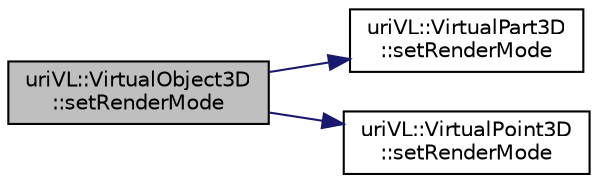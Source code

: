 digraph "uriVL::VirtualObject3D::setRenderMode"
{
  edge [fontname="Helvetica",fontsize="10",labelfontname="Helvetica",labelfontsize="10"];
  node [fontname="Helvetica",fontsize="10",shape=record];
  rankdir="LR";
  Node1 [label="uriVL::VirtualObject3D\l::setRenderMode",height=0.2,width=0.4,color="black", fillcolor="grey75", style="filled", fontcolor="black"];
  Node1 -> Node2 [color="midnightblue",fontsize="10",style="solid",fontname="Helvetica"];
  Node2 [label="uriVL::VirtualPart3D\l::setRenderMode",height=0.2,width=0.4,color="black", fillcolor="white", style="filled",URL="$classuriVL_1_1VirtualPart3D.html#af7c3c14c9c0006644c37e8fc91599a63"];
  Node1 -> Node3 [color="midnightblue",fontsize="10",style="solid",fontname="Helvetica"];
  Node3 [label="uriVL::VirtualPoint3D\l::setRenderMode",height=0.2,width=0.4,color="black", fillcolor="white", style="filled",URL="$classuriVL_1_1VirtualPoint3D.html#a6b324419d91e5cd8357e31c41596f055"];
}
